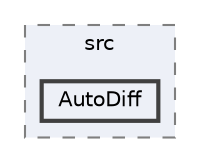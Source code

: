 digraph "external/taskflow/3rd-party/eigen-3.3.7/unsupported/Eigen/src/AutoDiff"
{
 // LATEX_PDF_SIZE
  bgcolor="transparent";
  edge [fontname=Helvetica,fontsize=10,labelfontname=Helvetica,labelfontsize=10];
  node [fontname=Helvetica,fontsize=10,shape=box,height=0.2,width=0.4];
  compound=true
  subgraph clusterdir_9f83894f9d9ad8e6fa2d07b6fb700861 {
    graph [ bgcolor="#edf0f7", pencolor="grey50", label="src", fontname=Helvetica,fontsize=10 style="filled,dashed", URL="dir_9f83894f9d9ad8e6fa2d07b6fb700861.html",tooltip=""]
  dir_4db1d40b55c27582ac31743f323b84e2 [label="AutoDiff", fillcolor="#edf0f7", color="grey25", style="filled,bold", URL="dir_4db1d40b55c27582ac31743f323b84e2.html",tooltip=""];
  }
}
